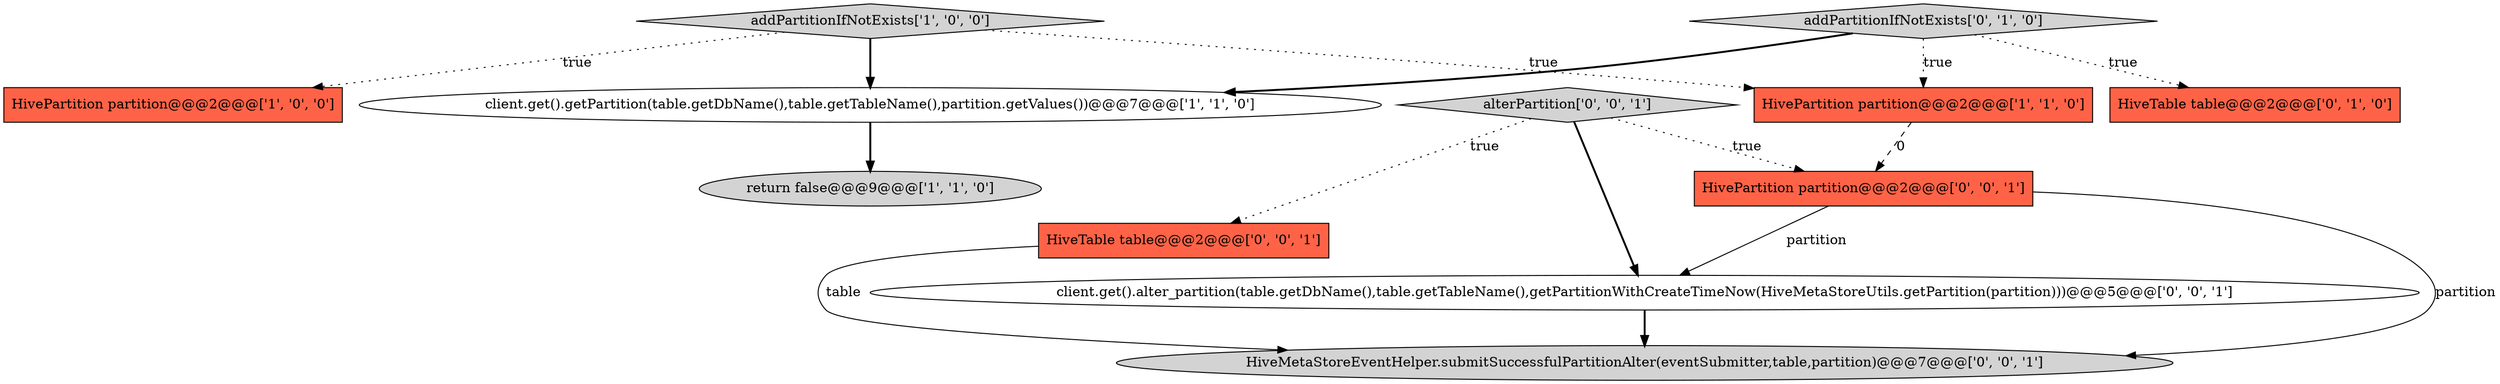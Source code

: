 digraph {
3 [style = filled, label = "addPartitionIfNotExists['1', '0', '0']", fillcolor = lightgray, shape = diamond image = "AAA0AAABBB1BBB"];
2 [style = filled, label = "client.get().getPartition(table.getDbName(),table.getTableName(),partition.getValues())@@@7@@@['1', '1', '0']", fillcolor = white, shape = ellipse image = "AAA0AAABBB1BBB"];
6 [style = filled, label = "addPartitionIfNotExists['0', '1', '0']", fillcolor = lightgray, shape = diamond image = "AAA0AAABBB2BBB"];
7 [style = filled, label = "client.get().alter_partition(table.getDbName(),table.getTableName(),getPartitionWithCreateTimeNow(HiveMetaStoreUtils.getPartition(partition)))@@@5@@@['0', '0', '1']", fillcolor = white, shape = ellipse image = "AAA0AAABBB3BBB"];
9 [style = filled, label = "HiveMetaStoreEventHelper.submitSuccessfulPartitionAlter(eventSubmitter,table,partition)@@@7@@@['0', '0', '1']", fillcolor = lightgray, shape = ellipse image = "AAA0AAABBB3BBB"];
11 [style = filled, label = "HivePartition partition@@@2@@@['0', '0', '1']", fillcolor = tomato, shape = box image = "AAA0AAABBB3BBB"];
8 [style = filled, label = "alterPartition['0', '0', '1']", fillcolor = lightgray, shape = diamond image = "AAA0AAABBB3BBB"];
4 [style = filled, label = "HivePartition partition@@@2@@@['1', '1', '0']", fillcolor = tomato, shape = box image = "AAA0AAABBB1BBB"];
0 [style = filled, label = "return false@@@9@@@['1', '1', '0']", fillcolor = lightgray, shape = ellipse image = "AAA0AAABBB1BBB"];
1 [style = filled, label = "HivePartition partition@@@2@@@['1', '0', '0']", fillcolor = tomato, shape = box image = "AAA0AAABBB1BBB"];
10 [style = filled, label = "HiveTable table@@@2@@@['0', '0', '1']", fillcolor = tomato, shape = box image = "AAA0AAABBB3BBB"];
5 [style = filled, label = "HiveTable table@@@2@@@['0', '1', '0']", fillcolor = tomato, shape = box image = "AAA0AAABBB2BBB"];
8->10 [style = dotted, label="true"];
8->7 [style = bold, label=""];
6->5 [style = dotted, label="true"];
6->4 [style = dotted, label="true"];
2->0 [style = bold, label=""];
8->11 [style = dotted, label="true"];
11->7 [style = solid, label="partition"];
11->9 [style = solid, label="partition"];
4->11 [style = dashed, label="0"];
3->4 [style = dotted, label="true"];
10->9 [style = solid, label="table"];
3->1 [style = dotted, label="true"];
3->2 [style = bold, label=""];
6->2 [style = bold, label=""];
7->9 [style = bold, label=""];
}

